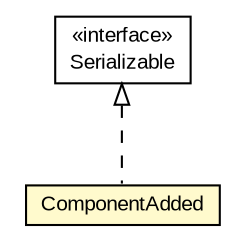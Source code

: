#!/usr/local/bin/dot
#
# Class diagram 
# Generated by UMLGraph version 5.3 (http://www.umlgraph.org/)
#

digraph G {
	edge [fontname="arial",fontsize=10,labelfontname="arial",labelfontsize=10];
	node [fontname="arial",fontsize=10,shape=plaintext];
	nodesep=0.25;
	ranksep=0.5;
	// context.arch.logging.hibernate.ComponentAdded
	c166145 [label=<<table title="context.arch.logging.hibernate.ComponentAdded" border="0" cellborder="1" cellspacing="0" cellpadding="2" port="p" bgcolor="lemonChiffon" href="./ComponentAdded.html">
		<tr><td><table border="0" cellspacing="0" cellpadding="1">
<tr><td align="center" balign="center"> ComponentAdded </td></tr>
		</table></td></tr>
		</table>>, fontname="arial", fontcolor="black", fontsize=10.0];
	//context.arch.logging.hibernate.ComponentAdded implements java.io.Serializable
	c166147:p -> c166145:p [dir=back,arrowtail=empty,style=dashed];
	// java.io.Serializable
	c166147 [label=<<table title="java.io.Serializable" border="0" cellborder="1" cellspacing="0" cellpadding="2" port="p" href="http://java.sun.com/j2se/1.4.2/docs/api/java/io/Serializable.html">
		<tr><td><table border="0" cellspacing="0" cellpadding="1">
<tr><td align="center" balign="center"> &#171;interface&#187; </td></tr>
<tr><td align="center" balign="center"> Serializable </td></tr>
		</table></td></tr>
		</table>>, fontname="arial", fontcolor="black", fontsize=10.0];
}


